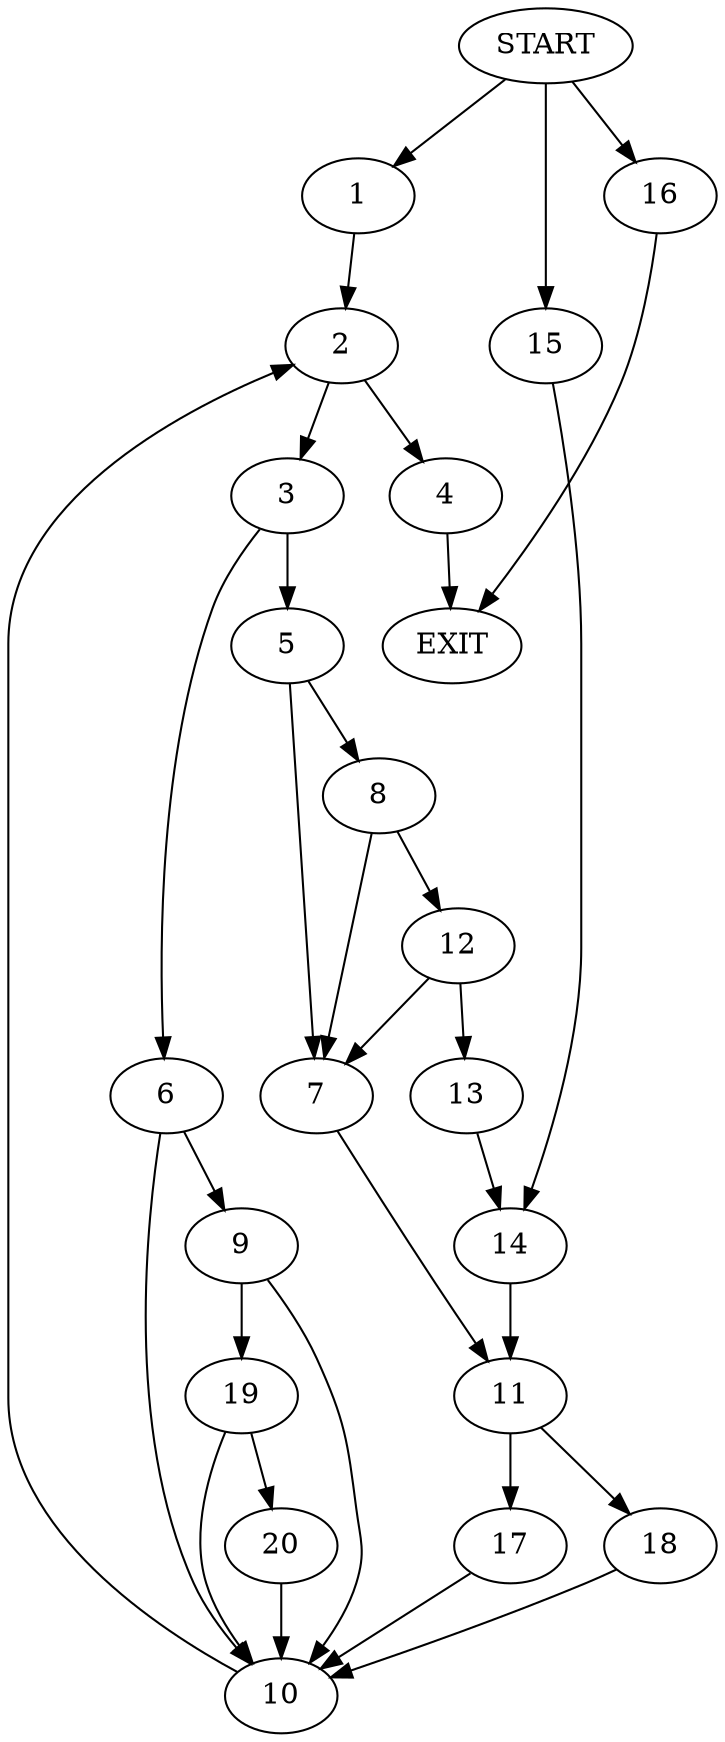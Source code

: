 digraph {
0 [label="START"]
21 [label="EXIT"]
0 -> 1
1 -> 2
2 -> 3
2 -> 4
3 -> 5
3 -> 6
4 -> 21
5 -> 7
5 -> 8
6 -> 9
6 -> 10
7 -> 11
8 -> 12
8 -> 7
12 -> 7
12 -> 13
13 -> 14
14 -> 11
0 -> 15
15 -> 14
0 -> 16
16 -> 21
11 -> 17
11 -> 18
17 -> 10
18 -> 10
10 -> 2
9 -> 10
9 -> 19
19 -> 20
19 -> 10
20 -> 10
}
